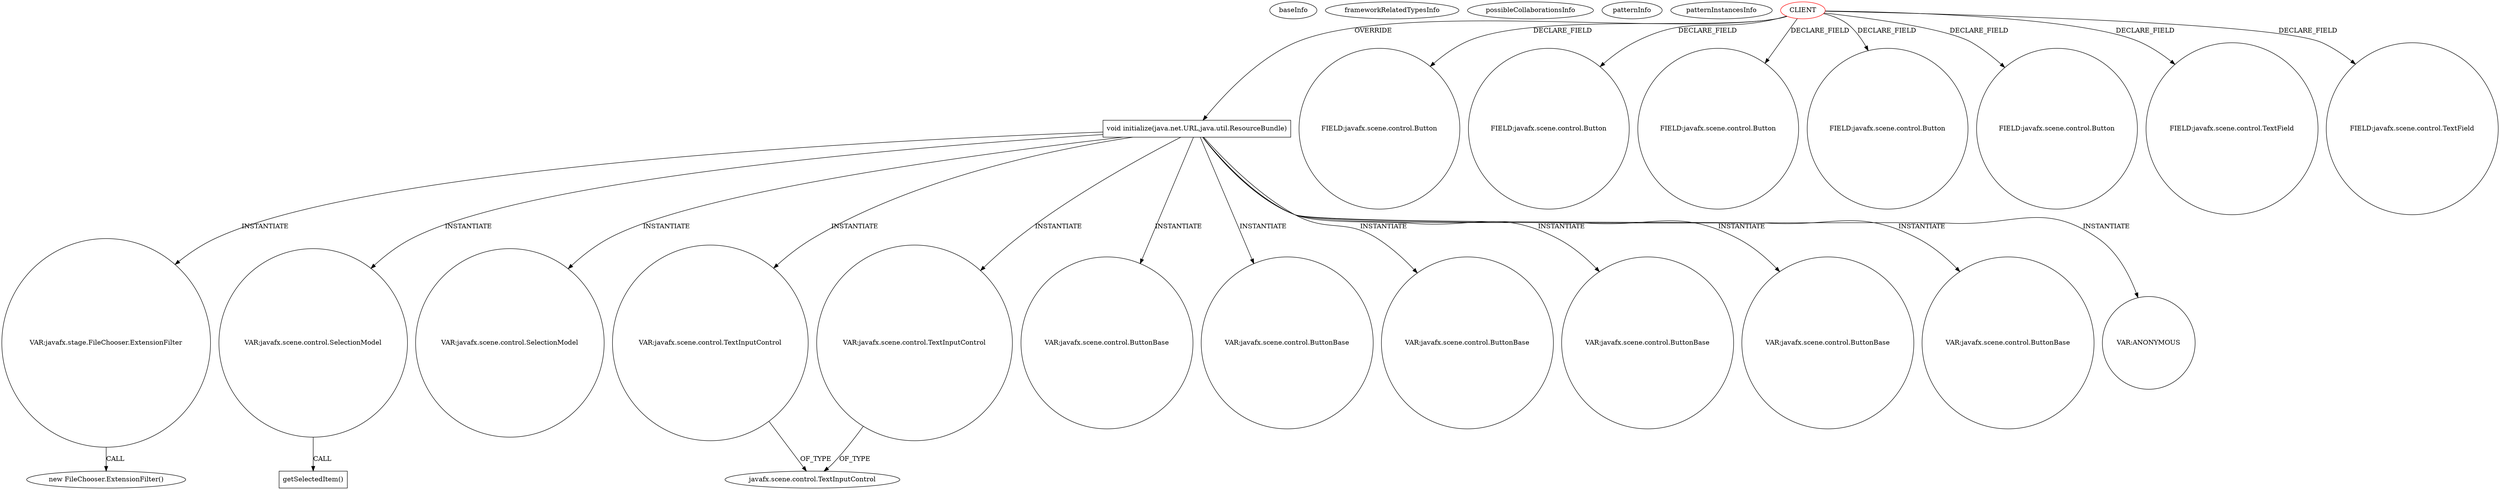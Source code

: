 digraph {
baseInfo[graphId=1566,category="pattern",isAnonymous=false,possibleRelation=false]
frameworkRelatedTypesInfo[]
possibleCollaborationsInfo[]
patternInfo[frequency=2.0,patternRootClient=0]
patternInstancesInfo[0="novosga-painel-fx~/novosga-painel-fx/painel-fx-master/src/org/novosga/painel/client/ui/Controller.java~Controller~3787",1="crosswords-testEnvironment~/crosswords-testEnvironment/testEnvironment-master/src/GUI/MainController.java~MainController~2315"]
202[label="new FileChooser.ExtensionFilter()",vertexType="CONSTRUCTOR_CALL",isFrameworkType=false]
203[label="VAR:javafx.stage.FileChooser.ExtensionFilter",vertexType="VARIABLE_EXPRESION",isFrameworkType=false,shape=circle]
54[label="void initialize(java.net.URL,java.util.ResourceBundle)",vertexType="OVERRIDING_METHOD_DECLARATION",isFrameworkType=false,shape=box]
0[label="CLIENT",vertexType="ROOT_CLIENT_CLASS_DECLARATION",isFrameworkType=false,color=red]
38[label="FIELD:javafx.scene.control.Button",vertexType="FIELD_DECLARATION",isFrameworkType=false,shape=circle]
16[label="FIELD:javafx.scene.control.Button",vertexType="FIELD_DECLARATION",isFrameworkType=false,shape=circle]
2[label="FIELD:javafx.scene.control.Button",vertexType="FIELD_DECLARATION",isFrameworkType=false,shape=circle]
32[label="FIELD:javafx.scene.control.Button",vertexType="FIELD_DECLARATION",isFrameworkType=false,shape=circle]
44[label="FIELD:javafx.scene.control.Button",vertexType="FIELD_DECLARATION",isFrameworkType=false,shape=circle]
301[label="VAR:javafx.scene.control.SelectionModel",vertexType="VARIABLE_EXPRESION",isFrameworkType=false,shape=circle]
302[label="getSelectedItem()",vertexType="INSIDE_CALL",isFrameworkType=false,shape=box]
114[label="VAR:javafx.scene.control.SelectionModel",vertexType="VARIABLE_EXPRESION",isFrameworkType=false,shape=circle]
276[label="VAR:javafx.scene.control.TextInputControl",vertexType="VARIABLE_EXPRESION",isFrameworkType=false,shape=circle]
254[label="VAR:javafx.scene.control.TextInputControl",vertexType="VARIABLE_EXPRESION",isFrameworkType=false,shape=circle]
192[label="VAR:javafx.scene.control.ButtonBase",vertexType="VARIABLE_EXPRESION",isFrameworkType=false,shape=circle]
230[label="VAR:javafx.scene.control.ButtonBase",vertexType="VARIABLE_EXPRESION",isFrameworkType=false,shape=circle]
219[label="VAR:javafx.scene.control.ButtonBase",vertexType="VARIABLE_EXPRESION",isFrameworkType=false,shape=circle]
244[label="VAR:javafx.scene.control.ButtonBase",vertexType="VARIABLE_EXPRESION",isFrameworkType=false,shape=circle]
107[label="VAR:javafx.scene.control.ButtonBase",vertexType="VARIABLE_EXPRESION",isFrameworkType=false,shape=circle]
294[label="VAR:javafx.scene.control.ButtonBase",vertexType="VARIABLE_EXPRESION",isFrameworkType=false,shape=circle]
218[label="javafx.scene.control.TextInputControl",vertexType="FRAMEWORK_CLASS_TYPE",isFrameworkType=false]
50[label="FIELD:javafx.scene.control.TextField",vertexType="FIELD_DECLARATION",isFrameworkType=false,shape=circle]
18[label="FIELD:javafx.scene.control.TextField",vertexType="FIELD_DECLARATION",isFrameworkType=false,shape=circle]
234[label="VAR:ANONYMOUS",vertexType="VARIABLE_EXPRESION",isFrameworkType=false,shape=circle]
0->54[label="OVERRIDE"]
276->218[label="OF_TYPE"]
54->192[label="INSTANTIATE"]
0->2[label="DECLARE_FIELD"]
54->244[label="INSTANTIATE"]
54->114[label="INSTANTIATE"]
54->230[label="INSTANTIATE"]
0->50[label="DECLARE_FIELD"]
54->219[label="INSTANTIATE"]
54->107[label="INSTANTIATE"]
254->218[label="OF_TYPE"]
0->32[label="DECLARE_FIELD"]
54->294[label="INSTANTIATE"]
54->234[label="INSTANTIATE"]
54->254[label="INSTANTIATE"]
0->44[label="DECLARE_FIELD"]
301->302[label="CALL"]
54->301[label="INSTANTIATE"]
0->38[label="DECLARE_FIELD"]
54->276[label="INSTANTIATE"]
0->18[label="DECLARE_FIELD"]
0->16[label="DECLARE_FIELD"]
203->202[label="CALL"]
54->203[label="INSTANTIATE"]
}
